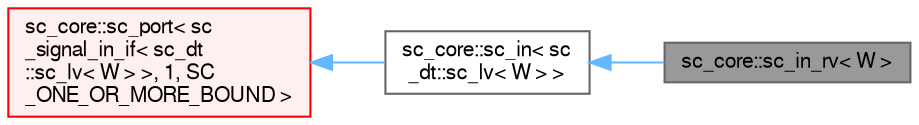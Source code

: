 digraph "sc_core::sc_in_rv&lt; W &gt;"
{
 // LATEX_PDF_SIZE
  bgcolor="transparent";
  edge [fontname=FreeSans,fontsize=10,labelfontname=FreeSans,labelfontsize=10];
  node [fontname=FreeSans,fontsize=10,shape=box,height=0.2,width=0.4];
  rankdir="LR";
  Node1 [id="Node000001",label="sc_core::sc_in_rv\< W \>",height=0.2,width=0.4,color="gray40", fillcolor="grey60", style="filled", fontcolor="black",tooltip=" "];
  Node2 -> Node1 [id="edge1_Node000001_Node000002",dir="back",color="steelblue1",style="solid",tooltip=" "];
  Node2 [id="Node000002",label="sc_core::sc_in\< sc\l_dt::sc_lv\< W \> \>",height=0.2,width=0.4,color="gray40", fillcolor="white", style="filled",URL="$a01449.html",tooltip=" "];
  Node3 -> Node2 [id="edge2_Node000002_Node000003",dir="back",color="steelblue1",style="solid",tooltip=" "];
  Node3 [id="Node000003",label="sc_core::sc_port\< sc\l_signal_in_if\< sc_dt\l::sc_lv\< W \> \>, 1, SC\l_ONE_OR_MORE_BOUND \>",height=0.2,width=0.4,color="red", fillcolor="#FFF0F0", style="filled",URL="$a01385.html",tooltip=" "];
}
